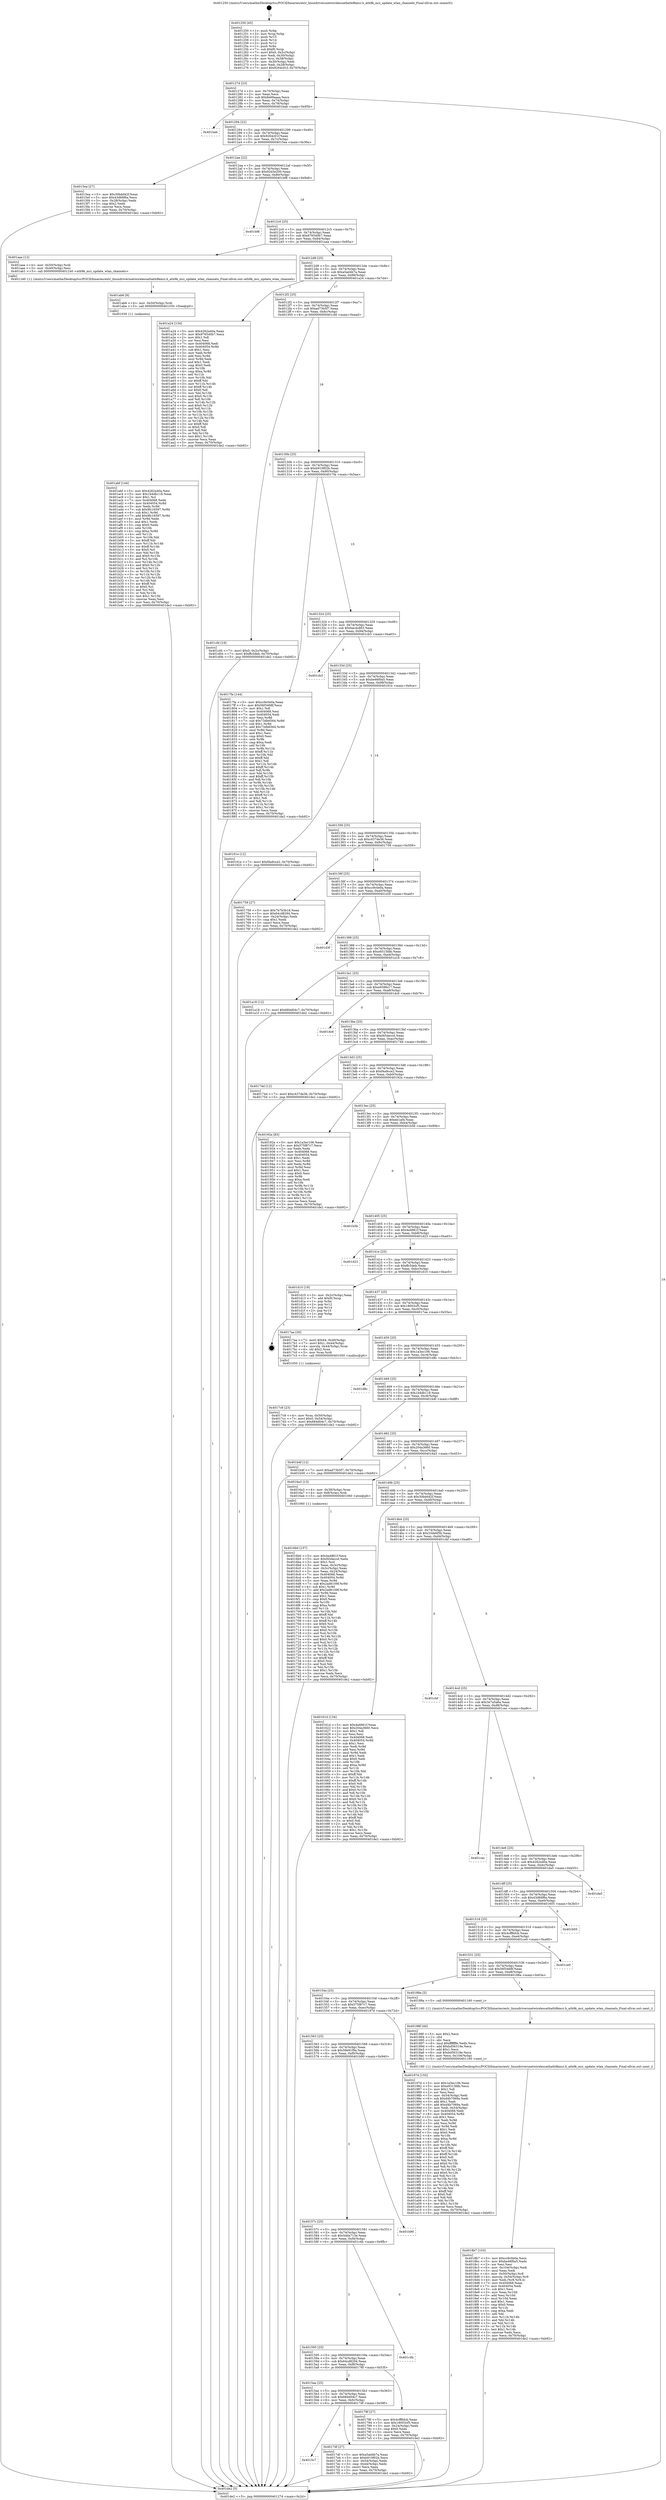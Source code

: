 digraph "0x401250" {
  label = "0x401250 (/mnt/c/Users/mathe/Desktop/tcc/POCII/binaries/extr_linuxdriversnetwirelessathath9kmci.h_ath9k_mci_update_wlan_channels_Final-ollvm.out::main(0))"
  labelloc = "t"
  node[shape=record]

  Entry [label="",width=0.3,height=0.3,shape=circle,fillcolor=black,style=filled]
  "0x40127d" [label="{
     0x40127d [23]\l
     | [instrs]\l
     &nbsp;&nbsp;0x40127d \<+3\>: mov -0x70(%rbp),%eax\l
     &nbsp;&nbsp;0x401280 \<+2\>: mov %eax,%ecx\l
     &nbsp;&nbsp;0x401282 \<+6\>: sub $0x8e69aaaa,%ecx\l
     &nbsp;&nbsp;0x401288 \<+3\>: mov %eax,-0x74(%rbp)\l
     &nbsp;&nbsp;0x40128b \<+3\>: mov %ecx,-0x78(%rbp)\l
     &nbsp;&nbsp;0x40128e \<+6\>: je 0000000000401bab \<main+0x95b\>\l
  }"]
  "0x401bab" [label="{
     0x401bab\l
  }", style=dashed]
  "0x401294" [label="{
     0x401294 [22]\l
     | [instrs]\l
     &nbsp;&nbsp;0x401294 \<+5\>: jmp 0000000000401299 \<main+0x49\>\l
     &nbsp;&nbsp;0x401299 \<+3\>: mov -0x74(%rbp),%eax\l
     &nbsp;&nbsp;0x40129c \<+5\>: sub $0x9264c01f,%eax\l
     &nbsp;&nbsp;0x4012a1 \<+3\>: mov %eax,-0x7c(%rbp)\l
     &nbsp;&nbsp;0x4012a4 \<+6\>: je 00000000004015ea \<main+0x39a\>\l
  }"]
  Exit [label="",width=0.3,height=0.3,shape=circle,fillcolor=black,style=filled,peripheries=2]
  "0x4015ea" [label="{
     0x4015ea [27]\l
     | [instrs]\l
     &nbsp;&nbsp;0x4015ea \<+5\>: mov $0x30bdd42f,%eax\l
     &nbsp;&nbsp;0x4015ef \<+5\>: mov $0x43d66f6a,%ecx\l
     &nbsp;&nbsp;0x4015f4 \<+3\>: mov -0x28(%rbp),%edx\l
     &nbsp;&nbsp;0x4015f7 \<+3\>: cmp $0x2,%edx\l
     &nbsp;&nbsp;0x4015fa \<+3\>: cmovne %ecx,%eax\l
     &nbsp;&nbsp;0x4015fd \<+3\>: mov %eax,-0x70(%rbp)\l
     &nbsp;&nbsp;0x401600 \<+5\>: jmp 0000000000401de2 \<main+0xb92\>\l
  }"]
  "0x4012aa" [label="{
     0x4012aa [22]\l
     | [instrs]\l
     &nbsp;&nbsp;0x4012aa \<+5\>: jmp 00000000004012af \<main+0x5f\>\l
     &nbsp;&nbsp;0x4012af \<+3\>: mov -0x74(%rbp),%eax\l
     &nbsp;&nbsp;0x4012b2 \<+5\>: sub $0x92d3e200,%eax\l
     &nbsp;&nbsp;0x4012b7 \<+3\>: mov %eax,-0x80(%rbp)\l
     &nbsp;&nbsp;0x4012ba \<+6\>: je 0000000000401bf8 \<main+0x9a8\>\l
  }"]
  "0x401de2" [label="{
     0x401de2 [5]\l
     | [instrs]\l
     &nbsp;&nbsp;0x401de2 \<+5\>: jmp 000000000040127d \<main+0x2d\>\l
  }"]
  "0x401250" [label="{
     0x401250 [45]\l
     | [instrs]\l
     &nbsp;&nbsp;0x401250 \<+1\>: push %rbp\l
     &nbsp;&nbsp;0x401251 \<+3\>: mov %rsp,%rbp\l
     &nbsp;&nbsp;0x401254 \<+2\>: push %r15\l
     &nbsp;&nbsp;0x401256 \<+2\>: push %r14\l
     &nbsp;&nbsp;0x401258 \<+2\>: push %r12\l
     &nbsp;&nbsp;0x40125a \<+1\>: push %rbx\l
     &nbsp;&nbsp;0x40125b \<+7\>: sub $0xf0,%rsp\l
     &nbsp;&nbsp;0x401262 \<+7\>: movl $0x0,-0x2c(%rbp)\l
     &nbsp;&nbsp;0x401269 \<+3\>: mov %edi,-0x30(%rbp)\l
     &nbsp;&nbsp;0x40126c \<+4\>: mov %rsi,-0x38(%rbp)\l
     &nbsp;&nbsp;0x401270 \<+3\>: mov -0x30(%rbp),%edi\l
     &nbsp;&nbsp;0x401273 \<+3\>: mov %edi,-0x28(%rbp)\l
     &nbsp;&nbsp;0x401276 \<+7\>: movl $0x9264c01f,-0x70(%rbp)\l
  }"]
  "0x401abf" [label="{
     0x401abf [144]\l
     | [instrs]\l
     &nbsp;&nbsp;0x401abf \<+5\>: mov $0x4262a40a,%esi\l
     &nbsp;&nbsp;0x401ac4 \<+5\>: mov $0x1b4db118,%eax\l
     &nbsp;&nbsp;0x401ac9 \<+2\>: mov $0x1,%cl\l
     &nbsp;&nbsp;0x401acb \<+7\>: mov 0x404068,%edx\l
     &nbsp;&nbsp;0x401ad2 \<+8\>: mov 0x404054,%r8d\l
     &nbsp;&nbsp;0x401ada \<+3\>: mov %edx,%r9d\l
     &nbsp;&nbsp;0x401add \<+7\>: sub $0x9fc16597,%r9d\l
     &nbsp;&nbsp;0x401ae4 \<+4\>: sub $0x1,%r9d\l
     &nbsp;&nbsp;0x401ae8 \<+7\>: add $0x9fc16597,%r9d\l
     &nbsp;&nbsp;0x401aef \<+4\>: imul %r9d,%edx\l
     &nbsp;&nbsp;0x401af3 \<+3\>: and $0x1,%edx\l
     &nbsp;&nbsp;0x401af6 \<+3\>: cmp $0x0,%edx\l
     &nbsp;&nbsp;0x401af9 \<+4\>: sete %r10b\l
     &nbsp;&nbsp;0x401afd \<+4\>: cmp $0xa,%r8d\l
     &nbsp;&nbsp;0x401b01 \<+4\>: setl %r11b\l
     &nbsp;&nbsp;0x401b05 \<+3\>: mov %r10b,%bl\l
     &nbsp;&nbsp;0x401b08 \<+3\>: xor $0xff,%bl\l
     &nbsp;&nbsp;0x401b0b \<+3\>: mov %r11b,%r14b\l
     &nbsp;&nbsp;0x401b0e \<+4\>: xor $0xff,%r14b\l
     &nbsp;&nbsp;0x401b12 \<+3\>: xor $0x0,%cl\l
     &nbsp;&nbsp;0x401b15 \<+3\>: mov %bl,%r15b\l
     &nbsp;&nbsp;0x401b18 \<+4\>: and $0x0,%r15b\l
     &nbsp;&nbsp;0x401b1c \<+3\>: and %cl,%r10b\l
     &nbsp;&nbsp;0x401b1f \<+3\>: mov %r14b,%r12b\l
     &nbsp;&nbsp;0x401b22 \<+4\>: and $0x0,%r12b\l
     &nbsp;&nbsp;0x401b26 \<+3\>: and %cl,%r11b\l
     &nbsp;&nbsp;0x401b29 \<+3\>: or %r10b,%r15b\l
     &nbsp;&nbsp;0x401b2c \<+3\>: or %r11b,%r12b\l
     &nbsp;&nbsp;0x401b2f \<+3\>: xor %r12b,%r15b\l
     &nbsp;&nbsp;0x401b32 \<+3\>: or %r14b,%bl\l
     &nbsp;&nbsp;0x401b35 \<+3\>: xor $0xff,%bl\l
     &nbsp;&nbsp;0x401b38 \<+3\>: or $0x0,%cl\l
     &nbsp;&nbsp;0x401b3b \<+2\>: and %cl,%bl\l
     &nbsp;&nbsp;0x401b3d \<+3\>: or %bl,%r15b\l
     &nbsp;&nbsp;0x401b40 \<+4\>: test $0x1,%r15b\l
     &nbsp;&nbsp;0x401b44 \<+3\>: cmovne %eax,%esi\l
     &nbsp;&nbsp;0x401b47 \<+3\>: mov %esi,-0x70(%rbp)\l
     &nbsp;&nbsp;0x401b4a \<+5\>: jmp 0000000000401de2 \<main+0xb92\>\l
  }"]
  "0x401bf8" [label="{
     0x401bf8\l
  }", style=dashed]
  "0x4012c0" [label="{
     0x4012c0 [25]\l
     | [instrs]\l
     &nbsp;&nbsp;0x4012c0 \<+5\>: jmp 00000000004012c5 \<main+0x75\>\l
     &nbsp;&nbsp;0x4012c5 \<+3\>: mov -0x74(%rbp),%eax\l
     &nbsp;&nbsp;0x4012c8 \<+5\>: sub $0x976540b7,%eax\l
     &nbsp;&nbsp;0x4012cd \<+6\>: mov %eax,-0x84(%rbp)\l
     &nbsp;&nbsp;0x4012d3 \<+6\>: je 0000000000401aaa \<main+0x85a\>\l
  }"]
  "0x401ab6" [label="{
     0x401ab6 [9]\l
     | [instrs]\l
     &nbsp;&nbsp;0x401ab6 \<+4\>: mov -0x50(%rbp),%rdi\l
     &nbsp;&nbsp;0x401aba \<+5\>: call 0000000000401030 \<free@plt\>\l
     | [calls]\l
     &nbsp;&nbsp;0x401030 \{1\} (unknown)\l
  }"]
  "0x401aaa" [label="{
     0x401aaa [12]\l
     | [instrs]\l
     &nbsp;&nbsp;0x401aaa \<+4\>: mov -0x50(%rbp),%rdi\l
     &nbsp;&nbsp;0x401aae \<+3\>: mov -0x40(%rbp),%esi\l
     &nbsp;&nbsp;0x401ab1 \<+5\>: call 0000000000401240 \<ath9k_mci_update_wlan_channels\>\l
     | [calls]\l
     &nbsp;&nbsp;0x401240 \{1\} (/mnt/c/Users/mathe/Desktop/tcc/POCII/binaries/extr_linuxdriversnetwirelessathath9kmci.h_ath9k_mci_update_wlan_channels_Final-ollvm.out::ath9k_mci_update_wlan_channels)\l
  }"]
  "0x4012d9" [label="{
     0x4012d9 [25]\l
     | [instrs]\l
     &nbsp;&nbsp;0x4012d9 \<+5\>: jmp 00000000004012de \<main+0x8e\>\l
     &nbsp;&nbsp;0x4012de \<+3\>: mov -0x74(%rbp),%eax\l
     &nbsp;&nbsp;0x4012e1 \<+5\>: sub $0xa5ad4b7a,%eax\l
     &nbsp;&nbsp;0x4012e6 \<+6\>: mov %eax,-0x88(%rbp)\l
     &nbsp;&nbsp;0x4012ec \<+6\>: je 0000000000401a24 \<main+0x7d4\>\l
  }"]
  "0x4018b7" [label="{
     0x4018b7 [103]\l
     | [instrs]\l
     &nbsp;&nbsp;0x4018b7 \<+5\>: mov $0xcc9c0e0a,%ecx\l
     &nbsp;&nbsp;0x4018bc \<+5\>: mov $0xbe46f0a5,%edx\l
     &nbsp;&nbsp;0x4018c1 \<+2\>: xor %esi,%esi\l
     &nbsp;&nbsp;0x4018c3 \<+6\>: mov -0x104(%rbp),%edi\l
     &nbsp;&nbsp;0x4018c9 \<+3\>: imul %eax,%edi\l
     &nbsp;&nbsp;0x4018cc \<+4\>: mov -0x50(%rbp),%r8\l
     &nbsp;&nbsp;0x4018d0 \<+4\>: movslq -0x54(%rbp),%r9\l
     &nbsp;&nbsp;0x4018d4 \<+4\>: mov %edi,(%r8,%r9,4)\l
     &nbsp;&nbsp;0x4018d8 \<+7\>: mov 0x404068,%eax\l
     &nbsp;&nbsp;0x4018df \<+7\>: mov 0x404054,%edi\l
     &nbsp;&nbsp;0x4018e6 \<+3\>: sub $0x1,%esi\l
     &nbsp;&nbsp;0x4018e9 \<+3\>: mov %eax,%r10d\l
     &nbsp;&nbsp;0x4018ec \<+3\>: add %esi,%r10d\l
     &nbsp;&nbsp;0x4018ef \<+4\>: imul %r10d,%eax\l
     &nbsp;&nbsp;0x4018f3 \<+3\>: and $0x1,%eax\l
     &nbsp;&nbsp;0x4018f6 \<+3\>: cmp $0x0,%eax\l
     &nbsp;&nbsp;0x4018f9 \<+4\>: sete %r11b\l
     &nbsp;&nbsp;0x4018fd \<+3\>: cmp $0xa,%edi\l
     &nbsp;&nbsp;0x401900 \<+3\>: setl %bl\l
     &nbsp;&nbsp;0x401903 \<+3\>: mov %r11b,%r14b\l
     &nbsp;&nbsp;0x401906 \<+3\>: and %bl,%r14b\l
     &nbsp;&nbsp;0x401909 \<+3\>: xor %bl,%r11b\l
     &nbsp;&nbsp;0x40190c \<+3\>: or %r11b,%r14b\l
     &nbsp;&nbsp;0x40190f \<+4\>: test $0x1,%r14b\l
     &nbsp;&nbsp;0x401913 \<+3\>: cmovne %edx,%ecx\l
     &nbsp;&nbsp;0x401916 \<+3\>: mov %ecx,-0x70(%rbp)\l
     &nbsp;&nbsp;0x401919 \<+5\>: jmp 0000000000401de2 \<main+0xb92\>\l
  }"]
  "0x401a24" [label="{
     0x401a24 [134]\l
     | [instrs]\l
     &nbsp;&nbsp;0x401a24 \<+5\>: mov $0x4262a40a,%eax\l
     &nbsp;&nbsp;0x401a29 \<+5\>: mov $0x976540b7,%ecx\l
     &nbsp;&nbsp;0x401a2e \<+2\>: mov $0x1,%dl\l
     &nbsp;&nbsp;0x401a30 \<+2\>: xor %esi,%esi\l
     &nbsp;&nbsp;0x401a32 \<+7\>: mov 0x404068,%edi\l
     &nbsp;&nbsp;0x401a39 \<+8\>: mov 0x404054,%r8d\l
     &nbsp;&nbsp;0x401a41 \<+3\>: sub $0x1,%esi\l
     &nbsp;&nbsp;0x401a44 \<+3\>: mov %edi,%r9d\l
     &nbsp;&nbsp;0x401a47 \<+3\>: add %esi,%r9d\l
     &nbsp;&nbsp;0x401a4a \<+4\>: imul %r9d,%edi\l
     &nbsp;&nbsp;0x401a4e \<+3\>: and $0x1,%edi\l
     &nbsp;&nbsp;0x401a51 \<+3\>: cmp $0x0,%edi\l
     &nbsp;&nbsp;0x401a54 \<+4\>: sete %r10b\l
     &nbsp;&nbsp;0x401a58 \<+4\>: cmp $0xa,%r8d\l
     &nbsp;&nbsp;0x401a5c \<+4\>: setl %r11b\l
     &nbsp;&nbsp;0x401a60 \<+3\>: mov %r10b,%bl\l
     &nbsp;&nbsp;0x401a63 \<+3\>: xor $0xff,%bl\l
     &nbsp;&nbsp;0x401a66 \<+3\>: mov %r11b,%r14b\l
     &nbsp;&nbsp;0x401a69 \<+4\>: xor $0xff,%r14b\l
     &nbsp;&nbsp;0x401a6d \<+3\>: xor $0x0,%dl\l
     &nbsp;&nbsp;0x401a70 \<+3\>: mov %bl,%r15b\l
     &nbsp;&nbsp;0x401a73 \<+4\>: and $0x0,%r15b\l
     &nbsp;&nbsp;0x401a77 \<+3\>: and %dl,%r10b\l
     &nbsp;&nbsp;0x401a7a \<+3\>: mov %r14b,%r12b\l
     &nbsp;&nbsp;0x401a7d \<+4\>: and $0x0,%r12b\l
     &nbsp;&nbsp;0x401a81 \<+3\>: and %dl,%r11b\l
     &nbsp;&nbsp;0x401a84 \<+3\>: or %r10b,%r15b\l
     &nbsp;&nbsp;0x401a87 \<+3\>: or %r11b,%r12b\l
     &nbsp;&nbsp;0x401a8a \<+3\>: xor %r12b,%r15b\l
     &nbsp;&nbsp;0x401a8d \<+3\>: or %r14b,%bl\l
     &nbsp;&nbsp;0x401a90 \<+3\>: xor $0xff,%bl\l
     &nbsp;&nbsp;0x401a93 \<+3\>: or $0x0,%dl\l
     &nbsp;&nbsp;0x401a96 \<+2\>: and %dl,%bl\l
     &nbsp;&nbsp;0x401a98 \<+3\>: or %bl,%r15b\l
     &nbsp;&nbsp;0x401a9b \<+4\>: test $0x1,%r15b\l
     &nbsp;&nbsp;0x401a9f \<+3\>: cmovne %ecx,%eax\l
     &nbsp;&nbsp;0x401aa2 \<+3\>: mov %eax,-0x70(%rbp)\l
     &nbsp;&nbsp;0x401aa5 \<+5\>: jmp 0000000000401de2 \<main+0xb92\>\l
  }"]
  "0x4012f2" [label="{
     0x4012f2 [25]\l
     | [instrs]\l
     &nbsp;&nbsp;0x4012f2 \<+5\>: jmp 00000000004012f7 \<main+0xa7\>\l
     &nbsp;&nbsp;0x4012f7 \<+3\>: mov -0x74(%rbp),%eax\l
     &nbsp;&nbsp;0x4012fa \<+5\>: sub $0xad73b5f7,%eax\l
     &nbsp;&nbsp;0x4012ff \<+6\>: mov %eax,-0x8c(%rbp)\l
     &nbsp;&nbsp;0x401305 \<+6\>: je 0000000000401cfd \<main+0xaad\>\l
  }"]
  "0x40188f" [label="{
     0x40188f [40]\l
     | [instrs]\l
     &nbsp;&nbsp;0x40188f \<+5\>: mov $0x2,%ecx\l
     &nbsp;&nbsp;0x401894 \<+1\>: cltd\l
     &nbsp;&nbsp;0x401895 \<+2\>: idiv %ecx\l
     &nbsp;&nbsp;0x401897 \<+6\>: imul $0xfffffffe,%edx,%ecx\l
     &nbsp;&nbsp;0x40189d \<+6\>: add $0xbd56319e,%ecx\l
     &nbsp;&nbsp;0x4018a3 \<+3\>: add $0x1,%ecx\l
     &nbsp;&nbsp;0x4018a6 \<+6\>: sub $0xbd56319e,%ecx\l
     &nbsp;&nbsp;0x4018ac \<+6\>: mov %ecx,-0x104(%rbp)\l
     &nbsp;&nbsp;0x4018b2 \<+5\>: call 0000000000401160 \<next_i\>\l
     | [calls]\l
     &nbsp;&nbsp;0x401160 \{1\} (/mnt/c/Users/mathe/Desktop/tcc/POCII/binaries/extr_linuxdriversnetwirelessathath9kmci.h_ath9k_mci_update_wlan_channels_Final-ollvm.out::next_i)\l
  }"]
  "0x401cfd" [label="{
     0x401cfd [19]\l
     | [instrs]\l
     &nbsp;&nbsp;0x401cfd \<+7\>: movl $0x0,-0x2c(%rbp)\l
     &nbsp;&nbsp;0x401d04 \<+7\>: movl $0xffc5deb,-0x70(%rbp)\l
     &nbsp;&nbsp;0x401d0b \<+5\>: jmp 0000000000401de2 \<main+0xb92\>\l
  }"]
  "0x40130b" [label="{
     0x40130b [25]\l
     | [instrs]\l
     &nbsp;&nbsp;0x40130b \<+5\>: jmp 0000000000401310 \<main+0xc0\>\l
     &nbsp;&nbsp;0x401310 \<+3\>: mov -0x74(%rbp),%eax\l
     &nbsp;&nbsp;0x401313 \<+5\>: sub $0xb910f02b,%eax\l
     &nbsp;&nbsp;0x401318 \<+6\>: mov %eax,-0x90(%rbp)\l
     &nbsp;&nbsp;0x40131e \<+6\>: je 00000000004017fa \<main+0x5aa\>\l
  }"]
  "0x4015c7" [label="{
     0x4015c7\l
  }", style=dashed]
  "0x4017fa" [label="{
     0x4017fa [144]\l
     | [instrs]\l
     &nbsp;&nbsp;0x4017fa \<+5\>: mov $0xcc9c0e0a,%eax\l
     &nbsp;&nbsp;0x4017ff \<+5\>: mov $0x56f3468f,%ecx\l
     &nbsp;&nbsp;0x401804 \<+2\>: mov $0x1,%dl\l
     &nbsp;&nbsp;0x401806 \<+7\>: mov 0x404068,%esi\l
     &nbsp;&nbsp;0x40180d \<+7\>: mov 0x404054,%edi\l
     &nbsp;&nbsp;0x401814 \<+3\>: mov %esi,%r8d\l
     &nbsp;&nbsp;0x401817 \<+7\>: sub $0x73db6564,%r8d\l
     &nbsp;&nbsp;0x40181e \<+4\>: sub $0x1,%r8d\l
     &nbsp;&nbsp;0x401822 \<+7\>: add $0x73db6564,%r8d\l
     &nbsp;&nbsp;0x401829 \<+4\>: imul %r8d,%esi\l
     &nbsp;&nbsp;0x40182d \<+3\>: and $0x1,%esi\l
     &nbsp;&nbsp;0x401830 \<+3\>: cmp $0x0,%esi\l
     &nbsp;&nbsp;0x401833 \<+4\>: sete %r9b\l
     &nbsp;&nbsp;0x401837 \<+3\>: cmp $0xa,%edi\l
     &nbsp;&nbsp;0x40183a \<+4\>: setl %r10b\l
     &nbsp;&nbsp;0x40183e \<+3\>: mov %r9b,%r11b\l
     &nbsp;&nbsp;0x401841 \<+4\>: xor $0xff,%r11b\l
     &nbsp;&nbsp;0x401845 \<+3\>: mov %r10b,%bl\l
     &nbsp;&nbsp;0x401848 \<+3\>: xor $0xff,%bl\l
     &nbsp;&nbsp;0x40184b \<+3\>: xor $0x1,%dl\l
     &nbsp;&nbsp;0x40184e \<+3\>: mov %r11b,%r14b\l
     &nbsp;&nbsp;0x401851 \<+4\>: and $0xff,%r14b\l
     &nbsp;&nbsp;0x401855 \<+3\>: and %dl,%r9b\l
     &nbsp;&nbsp;0x401858 \<+3\>: mov %bl,%r15b\l
     &nbsp;&nbsp;0x40185b \<+4\>: and $0xff,%r15b\l
     &nbsp;&nbsp;0x40185f \<+3\>: and %dl,%r10b\l
     &nbsp;&nbsp;0x401862 \<+3\>: or %r9b,%r14b\l
     &nbsp;&nbsp;0x401865 \<+3\>: or %r10b,%r15b\l
     &nbsp;&nbsp;0x401868 \<+3\>: xor %r15b,%r14b\l
     &nbsp;&nbsp;0x40186b \<+3\>: or %bl,%r11b\l
     &nbsp;&nbsp;0x40186e \<+4\>: xor $0xff,%r11b\l
     &nbsp;&nbsp;0x401872 \<+3\>: or $0x1,%dl\l
     &nbsp;&nbsp;0x401875 \<+3\>: and %dl,%r11b\l
     &nbsp;&nbsp;0x401878 \<+3\>: or %r11b,%r14b\l
     &nbsp;&nbsp;0x40187b \<+4\>: test $0x1,%r14b\l
     &nbsp;&nbsp;0x40187f \<+3\>: cmovne %ecx,%eax\l
     &nbsp;&nbsp;0x401882 \<+3\>: mov %eax,-0x70(%rbp)\l
     &nbsp;&nbsp;0x401885 \<+5\>: jmp 0000000000401de2 \<main+0xb92\>\l
  }"]
  "0x401324" [label="{
     0x401324 [25]\l
     | [instrs]\l
     &nbsp;&nbsp;0x401324 \<+5\>: jmp 0000000000401329 \<main+0xd9\>\l
     &nbsp;&nbsp;0x401329 \<+3\>: mov -0x74(%rbp),%eax\l
     &nbsp;&nbsp;0x40132c \<+5\>: sub $0xbacdc863,%eax\l
     &nbsp;&nbsp;0x401331 \<+6\>: mov %eax,-0x94(%rbp)\l
     &nbsp;&nbsp;0x401337 \<+6\>: je 0000000000401cb3 \<main+0xa63\>\l
  }"]
  "0x4017df" [label="{
     0x4017df [27]\l
     | [instrs]\l
     &nbsp;&nbsp;0x4017df \<+5\>: mov $0xa5ad4b7a,%eax\l
     &nbsp;&nbsp;0x4017e4 \<+5\>: mov $0xb910f02b,%ecx\l
     &nbsp;&nbsp;0x4017e9 \<+3\>: mov -0x54(%rbp),%edx\l
     &nbsp;&nbsp;0x4017ec \<+3\>: cmp -0x44(%rbp),%edx\l
     &nbsp;&nbsp;0x4017ef \<+3\>: cmovl %ecx,%eax\l
     &nbsp;&nbsp;0x4017f2 \<+3\>: mov %eax,-0x70(%rbp)\l
     &nbsp;&nbsp;0x4017f5 \<+5\>: jmp 0000000000401de2 \<main+0xb92\>\l
  }"]
  "0x401cb3" [label="{
     0x401cb3\l
  }", style=dashed]
  "0x40133d" [label="{
     0x40133d [25]\l
     | [instrs]\l
     &nbsp;&nbsp;0x40133d \<+5\>: jmp 0000000000401342 \<main+0xf2\>\l
     &nbsp;&nbsp;0x401342 \<+3\>: mov -0x74(%rbp),%eax\l
     &nbsp;&nbsp;0x401345 \<+5\>: sub $0xbe46f0a5,%eax\l
     &nbsp;&nbsp;0x40134a \<+6\>: mov %eax,-0x98(%rbp)\l
     &nbsp;&nbsp;0x401350 \<+6\>: je 000000000040191e \<main+0x6ce\>\l
  }"]
  "0x4017c8" [label="{
     0x4017c8 [23]\l
     | [instrs]\l
     &nbsp;&nbsp;0x4017c8 \<+4\>: mov %rax,-0x50(%rbp)\l
     &nbsp;&nbsp;0x4017cc \<+7\>: movl $0x0,-0x54(%rbp)\l
     &nbsp;&nbsp;0x4017d3 \<+7\>: movl $0x684d04c7,-0x70(%rbp)\l
     &nbsp;&nbsp;0x4017da \<+5\>: jmp 0000000000401de2 \<main+0xb92\>\l
  }"]
  "0x40191e" [label="{
     0x40191e [12]\l
     | [instrs]\l
     &nbsp;&nbsp;0x40191e \<+7\>: movl $0xf4a9cce2,-0x70(%rbp)\l
     &nbsp;&nbsp;0x401925 \<+5\>: jmp 0000000000401de2 \<main+0xb92\>\l
  }"]
  "0x401356" [label="{
     0x401356 [25]\l
     | [instrs]\l
     &nbsp;&nbsp;0x401356 \<+5\>: jmp 000000000040135b \<main+0x10b\>\l
     &nbsp;&nbsp;0x40135b \<+3\>: mov -0x74(%rbp),%eax\l
     &nbsp;&nbsp;0x40135e \<+5\>: sub $0xc437de36,%eax\l
     &nbsp;&nbsp;0x401363 \<+6\>: mov %eax,-0x9c(%rbp)\l
     &nbsp;&nbsp;0x401369 \<+6\>: je 0000000000401759 \<main+0x509\>\l
  }"]
  "0x4015ae" [label="{
     0x4015ae [25]\l
     | [instrs]\l
     &nbsp;&nbsp;0x4015ae \<+5\>: jmp 00000000004015b3 \<main+0x363\>\l
     &nbsp;&nbsp;0x4015b3 \<+3\>: mov -0x74(%rbp),%eax\l
     &nbsp;&nbsp;0x4015b6 \<+5\>: sub $0x684d04c7,%eax\l
     &nbsp;&nbsp;0x4015bb \<+6\>: mov %eax,-0xfc(%rbp)\l
     &nbsp;&nbsp;0x4015c1 \<+6\>: je 00000000004017df \<main+0x58f\>\l
  }"]
  "0x401759" [label="{
     0x401759 [27]\l
     | [instrs]\l
     &nbsp;&nbsp;0x401759 \<+5\>: mov $0x7b7b3b18,%eax\l
     &nbsp;&nbsp;0x40175e \<+5\>: mov $0x64cd8294,%ecx\l
     &nbsp;&nbsp;0x401763 \<+3\>: mov -0x24(%rbp),%edx\l
     &nbsp;&nbsp;0x401766 \<+3\>: cmp $0x1,%edx\l
     &nbsp;&nbsp;0x401769 \<+3\>: cmovl %ecx,%eax\l
     &nbsp;&nbsp;0x40176c \<+3\>: mov %eax,-0x70(%rbp)\l
     &nbsp;&nbsp;0x40176f \<+5\>: jmp 0000000000401de2 \<main+0xb92\>\l
  }"]
  "0x40136f" [label="{
     0x40136f [25]\l
     | [instrs]\l
     &nbsp;&nbsp;0x40136f \<+5\>: jmp 0000000000401374 \<main+0x124\>\l
     &nbsp;&nbsp;0x401374 \<+3\>: mov -0x74(%rbp),%eax\l
     &nbsp;&nbsp;0x401377 \<+5\>: sub $0xcc9c0e0a,%eax\l
     &nbsp;&nbsp;0x40137c \<+6\>: mov %eax,-0xa0(%rbp)\l
     &nbsp;&nbsp;0x401382 \<+6\>: je 0000000000401d3f \<main+0xaef\>\l
  }"]
  "0x40178f" [label="{
     0x40178f [27]\l
     | [instrs]\l
     &nbsp;&nbsp;0x40178f \<+5\>: mov $0x4cff8dcb,%eax\l
     &nbsp;&nbsp;0x401794 \<+5\>: mov $0x18003cf5,%ecx\l
     &nbsp;&nbsp;0x401799 \<+3\>: mov -0x24(%rbp),%edx\l
     &nbsp;&nbsp;0x40179c \<+3\>: cmp $0x0,%edx\l
     &nbsp;&nbsp;0x40179f \<+3\>: cmove %ecx,%eax\l
     &nbsp;&nbsp;0x4017a2 \<+3\>: mov %eax,-0x70(%rbp)\l
     &nbsp;&nbsp;0x4017a5 \<+5\>: jmp 0000000000401de2 \<main+0xb92\>\l
  }"]
  "0x401d3f" [label="{
     0x401d3f\l
  }", style=dashed]
  "0x401388" [label="{
     0x401388 [25]\l
     | [instrs]\l
     &nbsp;&nbsp;0x401388 \<+5\>: jmp 000000000040138d \<main+0x13d\>\l
     &nbsp;&nbsp;0x40138d \<+3\>: mov -0x74(%rbp),%eax\l
     &nbsp;&nbsp;0x401390 \<+5\>: sub $0xe9315fdb,%eax\l
     &nbsp;&nbsp;0x401395 \<+6\>: mov %eax,-0xa4(%rbp)\l
     &nbsp;&nbsp;0x40139b \<+6\>: je 0000000000401a18 \<main+0x7c8\>\l
  }"]
  "0x401595" [label="{
     0x401595 [25]\l
     | [instrs]\l
     &nbsp;&nbsp;0x401595 \<+5\>: jmp 000000000040159a \<main+0x34a\>\l
     &nbsp;&nbsp;0x40159a \<+3\>: mov -0x74(%rbp),%eax\l
     &nbsp;&nbsp;0x40159d \<+5\>: sub $0x64cd8294,%eax\l
     &nbsp;&nbsp;0x4015a2 \<+6\>: mov %eax,-0xf8(%rbp)\l
     &nbsp;&nbsp;0x4015a8 \<+6\>: je 000000000040178f \<main+0x53f\>\l
  }"]
  "0x401a18" [label="{
     0x401a18 [12]\l
     | [instrs]\l
     &nbsp;&nbsp;0x401a18 \<+7\>: movl $0x684d04c7,-0x70(%rbp)\l
     &nbsp;&nbsp;0x401a1f \<+5\>: jmp 0000000000401de2 \<main+0xb92\>\l
  }"]
  "0x4013a1" [label="{
     0x4013a1 [25]\l
     | [instrs]\l
     &nbsp;&nbsp;0x4013a1 \<+5\>: jmp 00000000004013a6 \<main+0x156\>\l
     &nbsp;&nbsp;0x4013a6 \<+3\>: mov -0x74(%rbp),%eax\l
     &nbsp;&nbsp;0x4013a9 \<+5\>: sub $0xe939fe17,%eax\l
     &nbsp;&nbsp;0x4013ae \<+6\>: mov %eax,-0xa8(%rbp)\l
     &nbsp;&nbsp;0x4013b4 \<+6\>: je 0000000000401dc6 \<main+0xb76\>\l
  }"]
  "0x401c4b" [label="{
     0x401c4b\l
  }", style=dashed]
  "0x401dc6" [label="{
     0x401dc6\l
  }", style=dashed]
  "0x4013ba" [label="{
     0x4013ba [25]\l
     | [instrs]\l
     &nbsp;&nbsp;0x4013ba \<+5\>: jmp 00000000004013bf \<main+0x16f\>\l
     &nbsp;&nbsp;0x4013bf \<+3\>: mov -0x74(%rbp),%eax\l
     &nbsp;&nbsp;0x4013c2 \<+5\>: sub $0xf45deccd,%eax\l
     &nbsp;&nbsp;0x4013c7 \<+6\>: mov %eax,-0xac(%rbp)\l
     &nbsp;&nbsp;0x4013cd \<+6\>: je 000000000040174d \<main+0x4fd\>\l
  }"]
  "0x40157c" [label="{
     0x40157c [25]\l
     | [instrs]\l
     &nbsp;&nbsp;0x40157c \<+5\>: jmp 0000000000401581 \<main+0x331\>\l
     &nbsp;&nbsp;0x401581 \<+3\>: mov -0x74(%rbp),%eax\l
     &nbsp;&nbsp;0x401584 \<+5\>: sub $0x5dda713e,%eax\l
     &nbsp;&nbsp;0x401589 \<+6\>: mov %eax,-0xf4(%rbp)\l
     &nbsp;&nbsp;0x40158f \<+6\>: je 0000000000401c4b \<main+0x9fb\>\l
  }"]
  "0x40174d" [label="{
     0x40174d [12]\l
     | [instrs]\l
     &nbsp;&nbsp;0x40174d \<+7\>: movl $0xc437de36,-0x70(%rbp)\l
     &nbsp;&nbsp;0x401754 \<+5\>: jmp 0000000000401de2 \<main+0xb92\>\l
  }"]
  "0x4013d3" [label="{
     0x4013d3 [25]\l
     | [instrs]\l
     &nbsp;&nbsp;0x4013d3 \<+5\>: jmp 00000000004013d8 \<main+0x188\>\l
     &nbsp;&nbsp;0x4013d8 \<+3\>: mov -0x74(%rbp),%eax\l
     &nbsp;&nbsp;0x4013db \<+5\>: sub $0xf4a9cce2,%eax\l
     &nbsp;&nbsp;0x4013e0 \<+6\>: mov %eax,-0xb0(%rbp)\l
     &nbsp;&nbsp;0x4013e6 \<+6\>: je 000000000040192a \<main+0x6da\>\l
  }"]
  "0x401b90" [label="{
     0x401b90\l
  }", style=dashed]
  "0x40192a" [label="{
     0x40192a [83]\l
     | [instrs]\l
     &nbsp;&nbsp;0x40192a \<+5\>: mov $0x1a3ec106,%eax\l
     &nbsp;&nbsp;0x40192f \<+5\>: mov $0x575f87c7,%ecx\l
     &nbsp;&nbsp;0x401934 \<+2\>: xor %edx,%edx\l
     &nbsp;&nbsp;0x401936 \<+7\>: mov 0x404068,%esi\l
     &nbsp;&nbsp;0x40193d \<+7\>: mov 0x404054,%edi\l
     &nbsp;&nbsp;0x401944 \<+3\>: sub $0x1,%edx\l
     &nbsp;&nbsp;0x401947 \<+3\>: mov %esi,%r8d\l
     &nbsp;&nbsp;0x40194a \<+3\>: add %edx,%r8d\l
     &nbsp;&nbsp;0x40194d \<+4\>: imul %r8d,%esi\l
     &nbsp;&nbsp;0x401951 \<+3\>: and $0x1,%esi\l
     &nbsp;&nbsp;0x401954 \<+3\>: cmp $0x0,%esi\l
     &nbsp;&nbsp;0x401957 \<+4\>: sete %r9b\l
     &nbsp;&nbsp;0x40195b \<+3\>: cmp $0xa,%edi\l
     &nbsp;&nbsp;0x40195e \<+4\>: setl %r10b\l
     &nbsp;&nbsp;0x401962 \<+3\>: mov %r9b,%r11b\l
     &nbsp;&nbsp;0x401965 \<+3\>: and %r10b,%r11b\l
     &nbsp;&nbsp;0x401968 \<+3\>: xor %r10b,%r9b\l
     &nbsp;&nbsp;0x40196b \<+3\>: or %r9b,%r11b\l
     &nbsp;&nbsp;0x40196e \<+4\>: test $0x1,%r11b\l
     &nbsp;&nbsp;0x401972 \<+3\>: cmovne %ecx,%eax\l
     &nbsp;&nbsp;0x401975 \<+3\>: mov %eax,-0x70(%rbp)\l
     &nbsp;&nbsp;0x401978 \<+5\>: jmp 0000000000401de2 \<main+0xb92\>\l
  }"]
  "0x4013ec" [label="{
     0x4013ec [25]\l
     | [instrs]\l
     &nbsp;&nbsp;0x4013ec \<+5\>: jmp 00000000004013f1 \<main+0x1a1\>\l
     &nbsp;&nbsp;0x4013f1 \<+3\>: mov -0x74(%rbp),%eax\l
     &nbsp;&nbsp;0x4013f4 \<+5\>: sub $0xeb1af4,%eax\l
     &nbsp;&nbsp;0x4013f9 \<+6\>: mov %eax,-0xb4(%rbp)\l
     &nbsp;&nbsp;0x4013ff \<+6\>: je 0000000000401b5b \<main+0x90b\>\l
  }"]
  "0x401563" [label="{
     0x401563 [25]\l
     | [instrs]\l
     &nbsp;&nbsp;0x401563 \<+5\>: jmp 0000000000401568 \<main+0x318\>\l
     &nbsp;&nbsp;0x401568 \<+3\>: mov -0x74(%rbp),%eax\l
     &nbsp;&nbsp;0x40156b \<+5\>: sub $0x58e91f9a,%eax\l
     &nbsp;&nbsp;0x401570 \<+6\>: mov %eax,-0xf0(%rbp)\l
     &nbsp;&nbsp;0x401576 \<+6\>: je 0000000000401b90 \<main+0x940\>\l
  }"]
  "0x401b5b" [label="{
     0x401b5b\l
  }", style=dashed]
  "0x401405" [label="{
     0x401405 [25]\l
     | [instrs]\l
     &nbsp;&nbsp;0x401405 \<+5\>: jmp 000000000040140a \<main+0x1ba\>\l
     &nbsp;&nbsp;0x40140a \<+3\>: mov -0x74(%rbp),%eax\l
     &nbsp;&nbsp;0x40140d \<+5\>: sub $0x4a4861f,%eax\l
     &nbsp;&nbsp;0x401412 \<+6\>: mov %eax,-0xb8(%rbp)\l
     &nbsp;&nbsp;0x401418 \<+6\>: je 0000000000401d23 \<main+0xad3\>\l
  }"]
  "0x40197d" [label="{
     0x40197d [155]\l
     | [instrs]\l
     &nbsp;&nbsp;0x40197d \<+5\>: mov $0x1a3ec106,%eax\l
     &nbsp;&nbsp;0x401982 \<+5\>: mov $0xe9315fdb,%ecx\l
     &nbsp;&nbsp;0x401987 \<+2\>: mov $0x1,%dl\l
     &nbsp;&nbsp;0x401989 \<+2\>: xor %esi,%esi\l
     &nbsp;&nbsp;0x40198b \<+3\>: mov -0x54(%rbp),%edi\l
     &nbsp;&nbsp;0x40198e \<+6\>: sub $0xd4b7069a,%edi\l
     &nbsp;&nbsp;0x401994 \<+3\>: add $0x1,%edi\l
     &nbsp;&nbsp;0x401997 \<+6\>: add $0xd4b7069a,%edi\l
     &nbsp;&nbsp;0x40199d \<+3\>: mov %edi,-0x54(%rbp)\l
     &nbsp;&nbsp;0x4019a0 \<+7\>: mov 0x404068,%edi\l
     &nbsp;&nbsp;0x4019a7 \<+8\>: mov 0x404054,%r8d\l
     &nbsp;&nbsp;0x4019af \<+3\>: sub $0x1,%esi\l
     &nbsp;&nbsp;0x4019b2 \<+3\>: mov %edi,%r9d\l
     &nbsp;&nbsp;0x4019b5 \<+3\>: add %esi,%r9d\l
     &nbsp;&nbsp;0x4019b8 \<+4\>: imul %r9d,%edi\l
     &nbsp;&nbsp;0x4019bc \<+3\>: and $0x1,%edi\l
     &nbsp;&nbsp;0x4019bf \<+3\>: cmp $0x0,%edi\l
     &nbsp;&nbsp;0x4019c2 \<+4\>: sete %r10b\l
     &nbsp;&nbsp;0x4019c6 \<+4\>: cmp $0xa,%r8d\l
     &nbsp;&nbsp;0x4019ca \<+4\>: setl %r11b\l
     &nbsp;&nbsp;0x4019ce \<+3\>: mov %r10b,%bl\l
     &nbsp;&nbsp;0x4019d1 \<+3\>: xor $0xff,%bl\l
     &nbsp;&nbsp;0x4019d4 \<+3\>: mov %r11b,%r14b\l
     &nbsp;&nbsp;0x4019d7 \<+4\>: xor $0xff,%r14b\l
     &nbsp;&nbsp;0x4019db \<+3\>: xor $0x0,%dl\l
     &nbsp;&nbsp;0x4019de \<+3\>: mov %bl,%r15b\l
     &nbsp;&nbsp;0x4019e1 \<+4\>: and $0x0,%r15b\l
     &nbsp;&nbsp;0x4019e5 \<+3\>: and %dl,%r10b\l
     &nbsp;&nbsp;0x4019e8 \<+3\>: mov %r14b,%r12b\l
     &nbsp;&nbsp;0x4019eb \<+4\>: and $0x0,%r12b\l
     &nbsp;&nbsp;0x4019ef \<+3\>: and %dl,%r11b\l
     &nbsp;&nbsp;0x4019f2 \<+3\>: or %r10b,%r15b\l
     &nbsp;&nbsp;0x4019f5 \<+3\>: or %r11b,%r12b\l
     &nbsp;&nbsp;0x4019f8 \<+3\>: xor %r12b,%r15b\l
     &nbsp;&nbsp;0x4019fb \<+3\>: or %r14b,%bl\l
     &nbsp;&nbsp;0x4019fe \<+3\>: xor $0xff,%bl\l
     &nbsp;&nbsp;0x401a01 \<+3\>: or $0x0,%dl\l
     &nbsp;&nbsp;0x401a04 \<+2\>: and %dl,%bl\l
     &nbsp;&nbsp;0x401a06 \<+3\>: or %bl,%r15b\l
     &nbsp;&nbsp;0x401a09 \<+4\>: test $0x1,%r15b\l
     &nbsp;&nbsp;0x401a0d \<+3\>: cmovne %ecx,%eax\l
     &nbsp;&nbsp;0x401a10 \<+3\>: mov %eax,-0x70(%rbp)\l
     &nbsp;&nbsp;0x401a13 \<+5\>: jmp 0000000000401de2 \<main+0xb92\>\l
  }"]
  "0x401d23" [label="{
     0x401d23\l
  }", style=dashed]
  "0x40141e" [label="{
     0x40141e [25]\l
     | [instrs]\l
     &nbsp;&nbsp;0x40141e \<+5\>: jmp 0000000000401423 \<main+0x1d3\>\l
     &nbsp;&nbsp;0x401423 \<+3\>: mov -0x74(%rbp),%eax\l
     &nbsp;&nbsp;0x401426 \<+5\>: sub $0xffc5deb,%eax\l
     &nbsp;&nbsp;0x40142b \<+6\>: mov %eax,-0xbc(%rbp)\l
     &nbsp;&nbsp;0x401431 \<+6\>: je 0000000000401d10 \<main+0xac0\>\l
  }"]
  "0x40154a" [label="{
     0x40154a [25]\l
     | [instrs]\l
     &nbsp;&nbsp;0x40154a \<+5\>: jmp 000000000040154f \<main+0x2ff\>\l
     &nbsp;&nbsp;0x40154f \<+3\>: mov -0x74(%rbp),%eax\l
     &nbsp;&nbsp;0x401552 \<+5\>: sub $0x575f87c7,%eax\l
     &nbsp;&nbsp;0x401557 \<+6\>: mov %eax,-0xec(%rbp)\l
     &nbsp;&nbsp;0x40155d \<+6\>: je 000000000040197d \<main+0x72d\>\l
  }"]
  "0x401d10" [label="{
     0x401d10 [19]\l
     | [instrs]\l
     &nbsp;&nbsp;0x401d10 \<+3\>: mov -0x2c(%rbp),%eax\l
     &nbsp;&nbsp;0x401d13 \<+7\>: add $0xf0,%rsp\l
     &nbsp;&nbsp;0x401d1a \<+1\>: pop %rbx\l
     &nbsp;&nbsp;0x401d1b \<+2\>: pop %r12\l
     &nbsp;&nbsp;0x401d1d \<+2\>: pop %r14\l
     &nbsp;&nbsp;0x401d1f \<+2\>: pop %r15\l
     &nbsp;&nbsp;0x401d21 \<+1\>: pop %rbp\l
     &nbsp;&nbsp;0x401d22 \<+1\>: ret\l
  }"]
  "0x401437" [label="{
     0x401437 [25]\l
     | [instrs]\l
     &nbsp;&nbsp;0x401437 \<+5\>: jmp 000000000040143c \<main+0x1ec\>\l
     &nbsp;&nbsp;0x40143c \<+3\>: mov -0x74(%rbp),%eax\l
     &nbsp;&nbsp;0x40143f \<+5\>: sub $0x18003cf5,%eax\l
     &nbsp;&nbsp;0x401444 \<+6\>: mov %eax,-0xc0(%rbp)\l
     &nbsp;&nbsp;0x40144a \<+6\>: je 00000000004017aa \<main+0x55a\>\l
  }"]
  "0x40188a" [label="{
     0x40188a [5]\l
     | [instrs]\l
     &nbsp;&nbsp;0x40188a \<+5\>: call 0000000000401160 \<next_i\>\l
     | [calls]\l
     &nbsp;&nbsp;0x401160 \{1\} (/mnt/c/Users/mathe/Desktop/tcc/POCII/binaries/extr_linuxdriversnetwirelessathath9kmci.h_ath9k_mci_update_wlan_channels_Final-ollvm.out::next_i)\l
  }"]
  "0x4017aa" [label="{
     0x4017aa [30]\l
     | [instrs]\l
     &nbsp;&nbsp;0x4017aa \<+7\>: movl $0x64,-0x40(%rbp)\l
     &nbsp;&nbsp;0x4017b1 \<+7\>: movl $0x1,-0x44(%rbp)\l
     &nbsp;&nbsp;0x4017b8 \<+4\>: movslq -0x44(%rbp),%rax\l
     &nbsp;&nbsp;0x4017bc \<+4\>: shl $0x2,%rax\l
     &nbsp;&nbsp;0x4017c0 \<+3\>: mov %rax,%rdi\l
     &nbsp;&nbsp;0x4017c3 \<+5\>: call 0000000000401050 \<malloc@plt\>\l
     | [calls]\l
     &nbsp;&nbsp;0x401050 \{1\} (unknown)\l
  }"]
  "0x401450" [label="{
     0x401450 [25]\l
     | [instrs]\l
     &nbsp;&nbsp;0x401450 \<+5\>: jmp 0000000000401455 \<main+0x205\>\l
     &nbsp;&nbsp;0x401455 \<+3\>: mov -0x74(%rbp),%eax\l
     &nbsp;&nbsp;0x401458 \<+5\>: sub $0x1a3ec106,%eax\l
     &nbsp;&nbsp;0x40145d \<+6\>: mov %eax,-0xc4(%rbp)\l
     &nbsp;&nbsp;0x401463 \<+6\>: je 0000000000401d8c \<main+0xb3c\>\l
  }"]
  "0x401531" [label="{
     0x401531 [25]\l
     | [instrs]\l
     &nbsp;&nbsp;0x401531 \<+5\>: jmp 0000000000401536 \<main+0x2e6\>\l
     &nbsp;&nbsp;0x401536 \<+3\>: mov -0x74(%rbp),%eax\l
     &nbsp;&nbsp;0x401539 \<+5\>: sub $0x56f3468f,%eax\l
     &nbsp;&nbsp;0x40153e \<+6\>: mov %eax,-0xe8(%rbp)\l
     &nbsp;&nbsp;0x401544 \<+6\>: je 000000000040188a \<main+0x63a\>\l
  }"]
  "0x401d8c" [label="{
     0x401d8c\l
  }", style=dashed]
  "0x401469" [label="{
     0x401469 [25]\l
     | [instrs]\l
     &nbsp;&nbsp;0x401469 \<+5\>: jmp 000000000040146e \<main+0x21e\>\l
     &nbsp;&nbsp;0x40146e \<+3\>: mov -0x74(%rbp),%eax\l
     &nbsp;&nbsp;0x401471 \<+5\>: sub $0x1b4db118,%eax\l
     &nbsp;&nbsp;0x401476 \<+6\>: mov %eax,-0xc8(%rbp)\l
     &nbsp;&nbsp;0x40147c \<+6\>: je 0000000000401b4f \<main+0x8ff\>\l
  }"]
  "0x401ce0" [label="{
     0x401ce0\l
  }", style=dashed]
  "0x401b4f" [label="{
     0x401b4f [12]\l
     | [instrs]\l
     &nbsp;&nbsp;0x401b4f \<+7\>: movl $0xad73b5f7,-0x70(%rbp)\l
     &nbsp;&nbsp;0x401b56 \<+5\>: jmp 0000000000401de2 \<main+0xb92\>\l
  }"]
  "0x401482" [label="{
     0x401482 [25]\l
     | [instrs]\l
     &nbsp;&nbsp;0x401482 \<+5\>: jmp 0000000000401487 \<main+0x237\>\l
     &nbsp;&nbsp;0x401487 \<+3\>: mov -0x74(%rbp),%eax\l
     &nbsp;&nbsp;0x40148a \<+5\>: sub $0x204a3660,%eax\l
     &nbsp;&nbsp;0x40148f \<+6\>: mov %eax,-0xcc(%rbp)\l
     &nbsp;&nbsp;0x401495 \<+6\>: je 00000000004016a3 \<main+0x453\>\l
  }"]
  "0x401518" [label="{
     0x401518 [25]\l
     | [instrs]\l
     &nbsp;&nbsp;0x401518 \<+5\>: jmp 000000000040151d \<main+0x2cd\>\l
     &nbsp;&nbsp;0x40151d \<+3\>: mov -0x74(%rbp),%eax\l
     &nbsp;&nbsp;0x401520 \<+5\>: sub $0x4cff8dcb,%eax\l
     &nbsp;&nbsp;0x401525 \<+6\>: mov %eax,-0xe4(%rbp)\l
     &nbsp;&nbsp;0x40152b \<+6\>: je 0000000000401ce0 \<main+0xa90\>\l
  }"]
  "0x4016a3" [label="{
     0x4016a3 [13]\l
     | [instrs]\l
     &nbsp;&nbsp;0x4016a3 \<+4\>: mov -0x38(%rbp),%rax\l
     &nbsp;&nbsp;0x4016a7 \<+4\>: mov 0x8(%rax),%rdi\l
     &nbsp;&nbsp;0x4016ab \<+5\>: call 0000000000401060 \<atoi@plt\>\l
     | [calls]\l
     &nbsp;&nbsp;0x401060 \{1\} (unknown)\l
  }"]
  "0x40149b" [label="{
     0x40149b [25]\l
     | [instrs]\l
     &nbsp;&nbsp;0x40149b \<+5\>: jmp 00000000004014a0 \<main+0x250\>\l
     &nbsp;&nbsp;0x4014a0 \<+3\>: mov -0x74(%rbp),%eax\l
     &nbsp;&nbsp;0x4014a3 \<+5\>: sub $0x30bdd42f,%eax\l
     &nbsp;&nbsp;0x4014a8 \<+6\>: mov %eax,-0xd0(%rbp)\l
     &nbsp;&nbsp;0x4014ae \<+6\>: je 000000000040161d \<main+0x3cd\>\l
  }"]
  "0x401605" [label="{
     0x401605\l
  }", style=dashed]
  "0x40161d" [label="{
     0x40161d [134]\l
     | [instrs]\l
     &nbsp;&nbsp;0x40161d \<+5\>: mov $0x4a4861f,%eax\l
     &nbsp;&nbsp;0x401622 \<+5\>: mov $0x204a3660,%ecx\l
     &nbsp;&nbsp;0x401627 \<+2\>: mov $0x1,%dl\l
     &nbsp;&nbsp;0x401629 \<+2\>: xor %esi,%esi\l
     &nbsp;&nbsp;0x40162b \<+7\>: mov 0x404068,%edi\l
     &nbsp;&nbsp;0x401632 \<+8\>: mov 0x404054,%r8d\l
     &nbsp;&nbsp;0x40163a \<+3\>: sub $0x1,%esi\l
     &nbsp;&nbsp;0x40163d \<+3\>: mov %edi,%r9d\l
     &nbsp;&nbsp;0x401640 \<+3\>: add %esi,%r9d\l
     &nbsp;&nbsp;0x401643 \<+4\>: imul %r9d,%edi\l
     &nbsp;&nbsp;0x401647 \<+3\>: and $0x1,%edi\l
     &nbsp;&nbsp;0x40164a \<+3\>: cmp $0x0,%edi\l
     &nbsp;&nbsp;0x40164d \<+4\>: sete %r10b\l
     &nbsp;&nbsp;0x401651 \<+4\>: cmp $0xa,%r8d\l
     &nbsp;&nbsp;0x401655 \<+4\>: setl %r11b\l
     &nbsp;&nbsp;0x401659 \<+3\>: mov %r10b,%bl\l
     &nbsp;&nbsp;0x40165c \<+3\>: xor $0xff,%bl\l
     &nbsp;&nbsp;0x40165f \<+3\>: mov %r11b,%r14b\l
     &nbsp;&nbsp;0x401662 \<+4\>: xor $0xff,%r14b\l
     &nbsp;&nbsp;0x401666 \<+3\>: xor $0x0,%dl\l
     &nbsp;&nbsp;0x401669 \<+3\>: mov %bl,%r15b\l
     &nbsp;&nbsp;0x40166c \<+4\>: and $0x0,%r15b\l
     &nbsp;&nbsp;0x401670 \<+3\>: and %dl,%r10b\l
     &nbsp;&nbsp;0x401673 \<+3\>: mov %r14b,%r12b\l
     &nbsp;&nbsp;0x401676 \<+4\>: and $0x0,%r12b\l
     &nbsp;&nbsp;0x40167a \<+3\>: and %dl,%r11b\l
     &nbsp;&nbsp;0x40167d \<+3\>: or %r10b,%r15b\l
     &nbsp;&nbsp;0x401680 \<+3\>: or %r11b,%r12b\l
     &nbsp;&nbsp;0x401683 \<+3\>: xor %r12b,%r15b\l
     &nbsp;&nbsp;0x401686 \<+3\>: or %r14b,%bl\l
     &nbsp;&nbsp;0x401689 \<+3\>: xor $0xff,%bl\l
     &nbsp;&nbsp;0x40168c \<+3\>: or $0x0,%dl\l
     &nbsp;&nbsp;0x40168f \<+2\>: and %dl,%bl\l
     &nbsp;&nbsp;0x401691 \<+3\>: or %bl,%r15b\l
     &nbsp;&nbsp;0x401694 \<+4\>: test $0x1,%r15b\l
     &nbsp;&nbsp;0x401698 \<+3\>: cmovne %ecx,%eax\l
     &nbsp;&nbsp;0x40169b \<+3\>: mov %eax,-0x70(%rbp)\l
     &nbsp;&nbsp;0x40169e \<+5\>: jmp 0000000000401de2 \<main+0xb92\>\l
  }"]
  "0x4014b4" [label="{
     0x4014b4 [25]\l
     | [instrs]\l
     &nbsp;&nbsp;0x4014b4 \<+5\>: jmp 00000000004014b9 \<main+0x269\>\l
     &nbsp;&nbsp;0x4014b9 \<+3\>: mov -0x74(%rbp),%eax\l
     &nbsp;&nbsp;0x4014bc \<+5\>: sub $0x33de6f5b,%eax\l
     &nbsp;&nbsp;0x4014c1 \<+6\>: mov %eax,-0xd4(%rbp)\l
     &nbsp;&nbsp;0x4014c7 \<+6\>: je 0000000000401cbf \<main+0xa6f\>\l
  }"]
  "0x4016b0" [label="{
     0x4016b0 [157]\l
     | [instrs]\l
     &nbsp;&nbsp;0x4016b0 \<+5\>: mov $0x4a4861f,%ecx\l
     &nbsp;&nbsp;0x4016b5 \<+5\>: mov $0xf45deccd,%edx\l
     &nbsp;&nbsp;0x4016ba \<+3\>: mov $0x1,%sil\l
     &nbsp;&nbsp;0x4016bd \<+3\>: mov %eax,-0x3c(%rbp)\l
     &nbsp;&nbsp;0x4016c0 \<+3\>: mov -0x3c(%rbp),%eax\l
     &nbsp;&nbsp;0x4016c3 \<+3\>: mov %eax,-0x24(%rbp)\l
     &nbsp;&nbsp;0x4016c6 \<+7\>: mov 0x404068,%eax\l
     &nbsp;&nbsp;0x4016cd \<+8\>: mov 0x404054,%r8d\l
     &nbsp;&nbsp;0x4016d5 \<+3\>: mov %eax,%r9d\l
     &nbsp;&nbsp;0x4016d8 \<+7\>: sub $0x2ad6109f,%r9d\l
     &nbsp;&nbsp;0x4016df \<+4\>: sub $0x1,%r9d\l
     &nbsp;&nbsp;0x4016e3 \<+7\>: add $0x2ad6109f,%r9d\l
     &nbsp;&nbsp;0x4016ea \<+4\>: imul %r9d,%eax\l
     &nbsp;&nbsp;0x4016ee \<+3\>: and $0x1,%eax\l
     &nbsp;&nbsp;0x4016f1 \<+3\>: cmp $0x0,%eax\l
     &nbsp;&nbsp;0x4016f4 \<+4\>: sete %r10b\l
     &nbsp;&nbsp;0x4016f8 \<+4\>: cmp $0xa,%r8d\l
     &nbsp;&nbsp;0x4016fc \<+4\>: setl %r11b\l
     &nbsp;&nbsp;0x401700 \<+3\>: mov %r10b,%bl\l
     &nbsp;&nbsp;0x401703 \<+3\>: xor $0xff,%bl\l
     &nbsp;&nbsp;0x401706 \<+3\>: mov %r11b,%r14b\l
     &nbsp;&nbsp;0x401709 \<+4\>: xor $0xff,%r14b\l
     &nbsp;&nbsp;0x40170d \<+4\>: xor $0x0,%sil\l
     &nbsp;&nbsp;0x401711 \<+3\>: mov %bl,%r15b\l
     &nbsp;&nbsp;0x401714 \<+4\>: and $0x0,%r15b\l
     &nbsp;&nbsp;0x401718 \<+3\>: and %sil,%r10b\l
     &nbsp;&nbsp;0x40171b \<+3\>: mov %r14b,%r12b\l
     &nbsp;&nbsp;0x40171e \<+4\>: and $0x0,%r12b\l
     &nbsp;&nbsp;0x401722 \<+3\>: and %sil,%r11b\l
     &nbsp;&nbsp;0x401725 \<+3\>: or %r10b,%r15b\l
     &nbsp;&nbsp;0x401728 \<+3\>: or %r11b,%r12b\l
     &nbsp;&nbsp;0x40172b \<+3\>: xor %r12b,%r15b\l
     &nbsp;&nbsp;0x40172e \<+3\>: or %r14b,%bl\l
     &nbsp;&nbsp;0x401731 \<+3\>: xor $0xff,%bl\l
     &nbsp;&nbsp;0x401734 \<+4\>: or $0x0,%sil\l
     &nbsp;&nbsp;0x401738 \<+3\>: and %sil,%bl\l
     &nbsp;&nbsp;0x40173b \<+3\>: or %bl,%r15b\l
     &nbsp;&nbsp;0x40173e \<+4\>: test $0x1,%r15b\l
     &nbsp;&nbsp;0x401742 \<+3\>: cmovne %edx,%ecx\l
     &nbsp;&nbsp;0x401745 \<+3\>: mov %ecx,-0x70(%rbp)\l
     &nbsp;&nbsp;0x401748 \<+5\>: jmp 0000000000401de2 \<main+0xb92\>\l
  }"]
  "0x4014ff" [label="{
     0x4014ff [25]\l
     | [instrs]\l
     &nbsp;&nbsp;0x4014ff \<+5\>: jmp 0000000000401504 \<main+0x2b4\>\l
     &nbsp;&nbsp;0x401504 \<+3\>: mov -0x74(%rbp),%eax\l
     &nbsp;&nbsp;0x401507 \<+5\>: sub $0x43d66f6a,%eax\l
     &nbsp;&nbsp;0x40150c \<+6\>: mov %eax,-0xe0(%rbp)\l
     &nbsp;&nbsp;0x401512 \<+6\>: je 0000000000401605 \<main+0x3b5\>\l
  }"]
  "0x401cbf" [label="{
     0x401cbf\l
  }", style=dashed]
  "0x4014cd" [label="{
     0x4014cd [25]\l
     | [instrs]\l
     &nbsp;&nbsp;0x4014cd \<+5\>: jmp 00000000004014d2 \<main+0x282\>\l
     &nbsp;&nbsp;0x4014d2 \<+3\>: mov -0x74(%rbp),%eax\l
     &nbsp;&nbsp;0x4014d5 \<+5\>: sub $0x3e7a5a6a,%eax\l
     &nbsp;&nbsp;0x4014da \<+6\>: mov %eax,-0xd8(%rbp)\l
     &nbsp;&nbsp;0x4014e0 \<+6\>: je 0000000000401cec \<main+0xa9c\>\l
  }"]
  "0x401da5" [label="{
     0x401da5\l
  }", style=dashed]
  "0x401cec" [label="{
     0x401cec\l
  }", style=dashed]
  "0x4014e6" [label="{
     0x4014e6 [25]\l
     | [instrs]\l
     &nbsp;&nbsp;0x4014e6 \<+5\>: jmp 00000000004014eb \<main+0x29b\>\l
     &nbsp;&nbsp;0x4014eb \<+3\>: mov -0x74(%rbp),%eax\l
     &nbsp;&nbsp;0x4014ee \<+5\>: sub $0x4262a40a,%eax\l
     &nbsp;&nbsp;0x4014f3 \<+6\>: mov %eax,-0xdc(%rbp)\l
     &nbsp;&nbsp;0x4014f9 \<+6\>: je 0000000000401da5 \<main+0xb55\>\l
  }"]
  Entry -> "0x401250" [label=" 1"]
  "0x40127d" -> "0x401bab" [label=" 0"]
  "0x40127d" -> "0x401294" [label=" 20"]
  "0x401d10" -> Exit [label=" 1"]
  "0x401294" -> "0x4015ea" [label=" 1"]
  "0x401294" -> "0x4012aa" [label=" 19"]
  "0x4015ea" -> "0x401de2" [label=" 1"]
  "0x401250" -> "0x40127d" [label=" 1"]
  "0x401de2" -> "0x40127d" [label=" 19"]
  "0x401cfd" -> "0x401de2" [label=" 1"]
  "0x4012aa" -> "0x401bf8" [label=" 0"]
  "0x4012aa" -> "0x4012c0" [label=" 19"]
  "0x401b4f" -> "0x401de2" [label=" 1"]
  "0x4012c0" -> "0x401aaa" [label=" 1"]
  "0x4012c0" -> "0x4012d9" [label=" 18"]
  "0x401abf" -> "0x401de2" [label=" 1"]
  "0x4012d9" -> "0x401a24" [label=" 1"]
  "0x4012d9" -> "0x4012f2" [label=" 17"]
  "0x401ab6" -> "0x401abf" [label=" 1"]
  "0x4012f2" -> "0x401cfd" [label=" 1"]
  "0x4012f2" -> "0x40130b" [label=" 16"]
  "0x401aaa" -> "0x401ab6" [label=" 1"]
  "0x40130b" -> "0x4017fa" [label=" 1"]
  "0x40130b" -> "0x401324" [label=" 15"]
  "0x401a24" -> "0x401de2" [label=" 1"]
  "0x401324" -> "0x401cb3" [label=" 0"]
  "0x401324" -> "0x40133d" [label=" 15"]
  "0x401a18" -> "0x401de2" [label=" 1"]
  "0x40133d" -> "0x40191e" [label=" 1"]
  "0x40133d" -> "0x401356" [label=" 14"]
  "0x40192a" -> "0x401de2" [label=" 1"]
  "0x401356" -> "0x401759" [label=" 1"]
  "0x401356" -> "0x40136f" [label=" 13"]
  "0x40191e" -> "0x401de2" [label=" 1"]
  "0x40136f" -> "0x401d3f" [label=" 0"]
  "0x40136f" -> "0x401388" [label=" 13"]
  "0x4018b7" -> "0x401de2" [label=" 1"]
  "0x401388" -> "0x401a18" [label=" 1"]
  "0x401388" -> "0x4013a1" [label=" 12"]
  "0x40188a" -> "0x40188f" [label=" 1"]
  "0x4013a1" -> "0x401dc6" [label=" 0"]
  "0x4013a1" -> "0x4013ba" [label=" 12"]
  "0x4017fa" -> "0x401de2" [label=" 1"]
  "0x4013ba" -> "0x40174d" [label=" 1"]
  "0x4013ba" -> "0x4013d3" [label=" 11"]
  "0x4015ae" -> "0x4015c7" [label=" 0"]
  "0x4013d3" -> "0x40192a" [label=" 1"]
  "0x4013d3" -> "0x4013ec" [label=" 10"]
  "0x4015ae" -> "0x4017df" [label=" 2"]
  "0x4013ec" -> "0x401b5b" [label=" 0"]
  "0x4013ec" -> "0x401405" [label=" 10"]
  "0x4017c8" -> "0x401de2" [label=" 1"]
  "0x401405" -> "0x401d23" [label=" 0"]
  "0x401405" -> "0x40141e" [label=" 10"]
  "0x4017aa" -> "0x4017c8" [label=" 1"]
  "0x40141e" -> "0x401d10" [label=" 1"]
  "0x40141e" -> "0x401437" [label=" 9"]
  "0x401595" -> "0x4015ae" [label=" 2"]
  "0x401437" -> "0x4017aa" [label=" 1"]
  "0x401437" -> "0x401450" [label=" 8"]
  "0x401595" -> "0x40178f" [label=" 1"]
  "0x401450" -> "0x401d8c" [label=" 0"]
  "0x401450" -> "0x401469" [label=" 8"]
  "0x40157c" -> "0x401595" [label=" 3"]
  "0x401469" -> "0x401b4f" [label=" 1"]
  "0x401469" -> "0x401482" [label=" 7"]
  "0x40157c" -> "0x401c4b" [label=" 0"]
  "0x401482" -> "0x4016a3" [label=" 1"]
  "0x401482" -> "0x40149b" [label=" 6"]
  "0x401563" -> "0x40157c" [label=" 3"]
  "0x40149b" -> "0x40161d" [label=" 1"]
  "0x40149b" -> "0x4014b4" [label=" 5"]
  "0x40161d" -> "0x401de2" [label=" 1"]
  "0x4016a3" -> "0x4016b0" [label=" 1"]
  "0x4016b0" -> "0x401de2" [label=" 1"]
  "0x40174d" -> "0x401de2" [label=" 1"]
  "0x401759" -> "0x401de2" [label=" 1"]
  "0x401563" -> "0x401b90" [label=" 0"]
  "0x4014b4" -> "0x401cbf" [label=" 0"]
  "0x4014b4" -> "0x4014cd" [label=" 5"]
  "0x40154a" -> "0x401563" [label=" 3"]
  "0x4014cd" -> "0x401cec" [label=" 0"]
  "0x4014cd" -> "0x4014e6" [label=" 5"]
  "0x40154a" -> "0x40197d" [label=" 1"]
  "0x4014e6" -> "0x401da5" [label=" 0"]
  "0x4014e6" -> "0x4014ff" [label=" 5"]
  "0x40197d" -> "0x401de2" [label=" 1"]
  "0x4014ff" -> "0x401605" [label=" 0"]
  "0x4014ff" -> "0x401518" [label=" 5"]
  "0x4017df" -> "0x401de2" [label=" 2"]
  "0x401518" -> "0x401ce0" [label=" 0"]
  "0x401518" -> "0x401531" [label=" 5"]
  "0x40188f" -> "0x4018b7" [label=" 1"]
  "0x401531" -> "0x40188a" [label=" 1"]
  "0x401531" -> "0x40154a" [label=" 4"]
  "0x40178f" -> "0x401de2" [label=" 1"]
}
